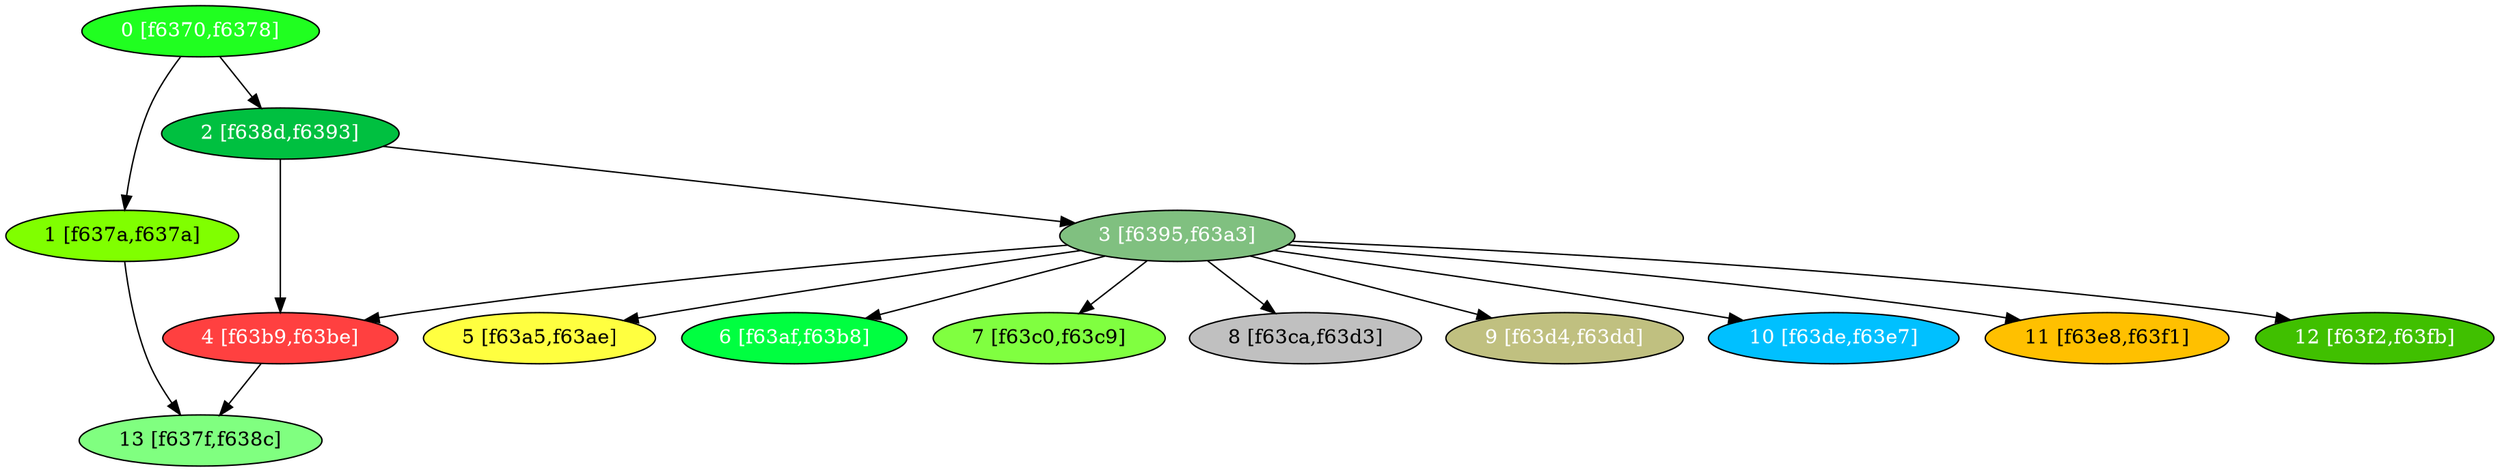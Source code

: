 diGraph libnss3{
	libnss3_0  [style=filled fillcolor="#20FF20" fontcolor="#ffffff" shape=oval label="0 [f6370,f6378]"]
	libnss3_1  [style=filled fillcolor="#80FF00" fontcolor="#000000" shape=oval label="1 [f637a,f637a]"]
	libnss3_2  [style=filled fillcolor="#00C040" fontcolor="#ffffff" shape=oval label="2 [f638d,f6393]"]
	libnss3_3  [style=filled fillcolor="#80C080" fontcolor="#ffffff" shape=oval label="3 [f6395,f63a3]"]
	libnss3_4  [style=filled fillcolor="#FF4040" fontcolor="#ffffff" shape=oval label="4 [f63b9,f63be]"]
	libnss3_5  [style=filled fillcolor="#FFFF40" fontcolor="#000000" shape=oval label="5 [f63a5,f63ae]"]
	libnss3_6  [style=filled fillcolor="#00FF40" fontcolor="#ffffff" shape=oval label="6 [f63af,f63b8]"]
	libnss3_7  [style=filled fillcolor="#80FF40" fontcolor="#000000" shape=oval label="7 [f63c0,f63c9]"]
	libnss3_8  [style=filled fillcolor="#C0C0C0" fontcolor="#000000" shape=oval label="8 [f63ca,f63d3]"]
	libnss3_9  [style=filled fillcolor="#C0C080" fontcolor="#ffffff" shape=oval label="9 [f63d4,f63dd]"]
	libnss3_a  [style=filled fillcolor="#00C0FF" fontcolor="#ffffff" shape=oval label="10 [f63de,f63e7]"]
	libnss3_b  [style=filled fillcolor="#FFC000" fontcolor="#000000" shape=oval label="11 [f63e8,f63f1]"]
	libnss3_c  [style=filled fillcolor="#40C000" fontcolor="#ffffff" shape=oval label="12 [f63f2,f63fb]"]
	libnss3_d  [style=filled fillcolor="#80FF80" fontcolor="#000000" shape=oval label="13 [f637f,f638c]"]

	libnss3_0 -> libnss3_1
	libnss3_0 -> libnss3_2
	libnss3_1 -> libnss3_d
	libnss3_2 -> libnss3_3
	libnss3_2 -> libnss3_4
	libnss3_3 -> libnss3_4
	libnss3_3 -> libnss3_5
	libnss3_3 -> libnss3_6
	libnss3_3 -> libnss3_7
	libnss3_3 -> libnss3_8
	libnss3_3 -> libnss3_9
	libnss3_3 -> libnss3_a
	libnss3_3 -> libnss3_b
	libnss3_3 -> libnss3_c
	libnss3_4 -> libnss3_d
}